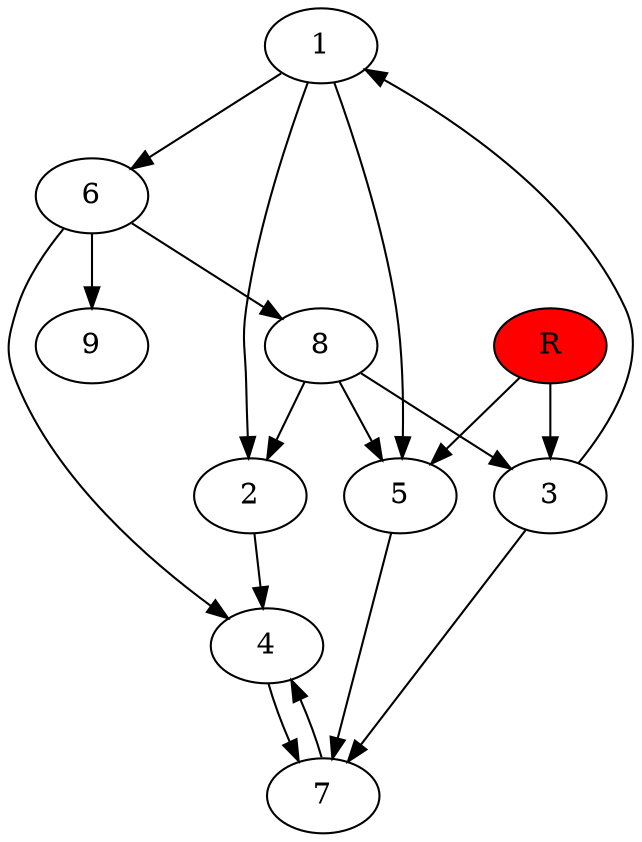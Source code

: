 digraph prb22370 {
	1
	2
	3
	4
	5
	6
	7
	8
	R [fillcolor="#ff0000" style=filled]
	1 -> 2
	1 -> 5
	1 -> 6
	2 -> 4
	3 -> 1
	3 -> 7
	4 -> 7
	5 -> 7
	6 -> 4
	6 -> 8
	6 -> 9
	7 -> 4
	8 -> 2
	8 -> 3
	8 -> 5
	R -> 3
	R -> 5
}
